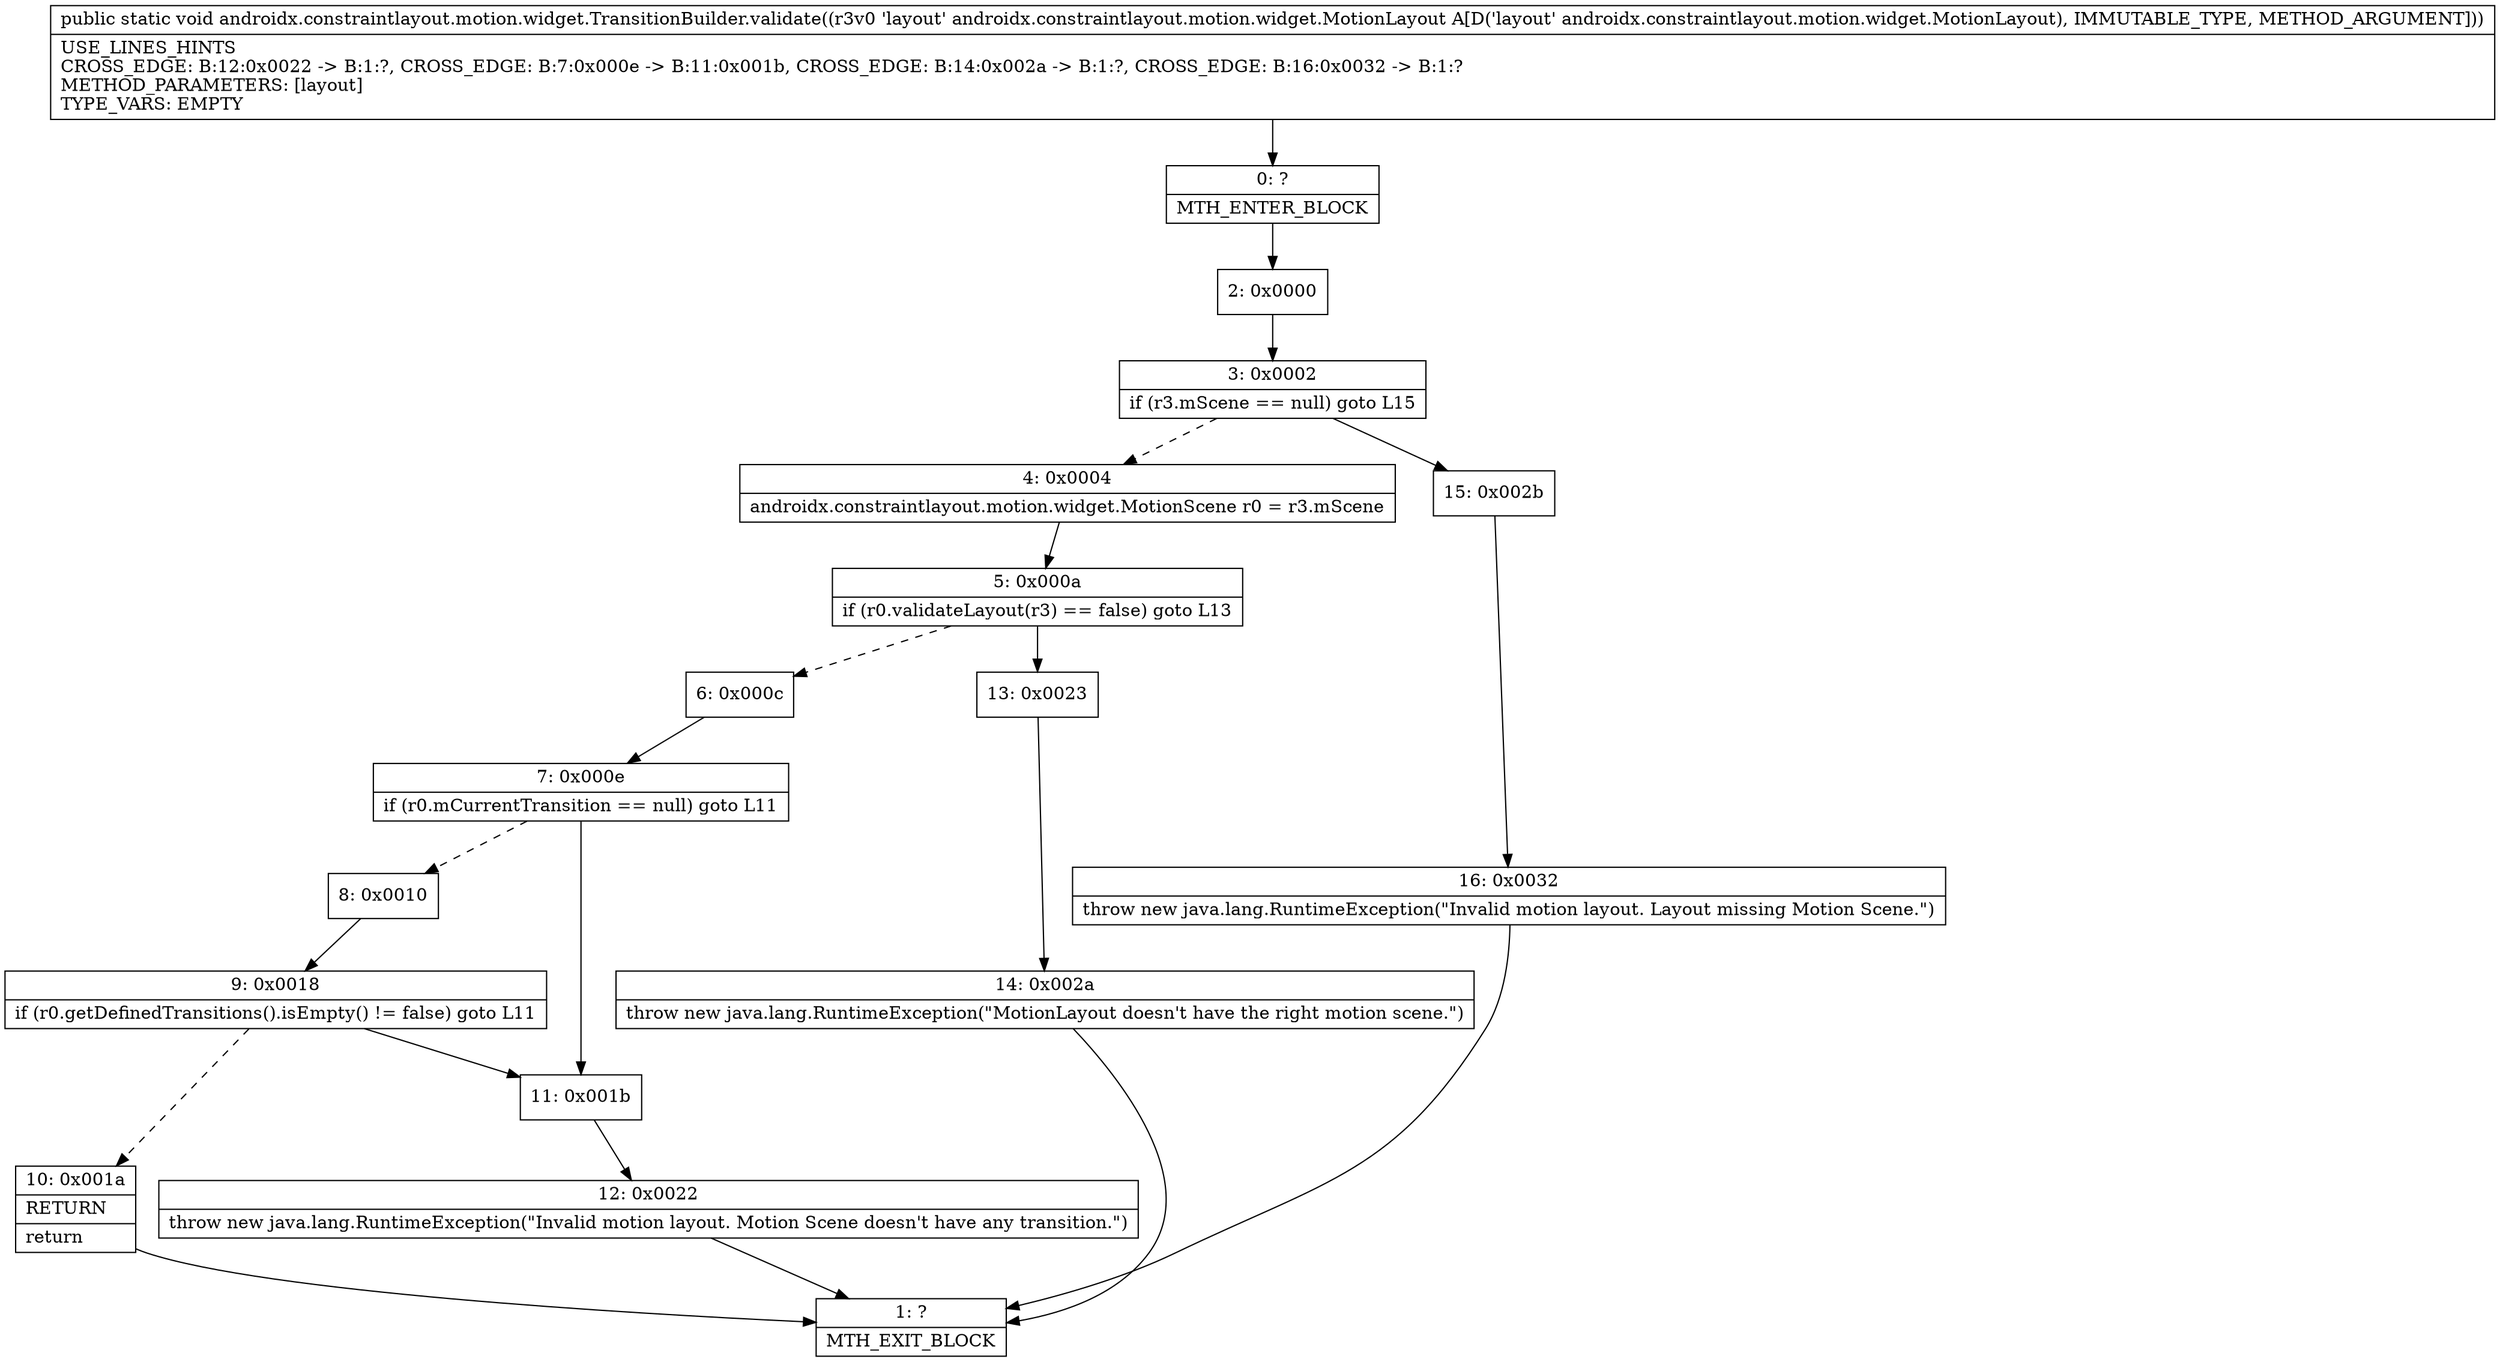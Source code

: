 digraph "CFG forandroidx.constraintlayout.motion.widget.TransitionBuilder.validate(Landroidx\/constraintlayout\/motion\/widget\/MotionLayout;)V" {
Node_0 [shape=record,label="{0\:\ ?|MTH_ENTER_BLOCK\l}"];
Node_2 [shape=record,label="{2\:\ 0x0000}"];
Node_3 [shape=record,label="{3\:\ 0x0002|if (r3.mScene == null) goto L15\l}"];
Node_4 [shape=record,label="{4\:\ 0x0004|androidx.constraintlayout.motion.widget.MotionScene r0 = r3.mScene\l}"];
Node_5 [shape=record,label="{5\:\ 0x000a|if (r0.validateLayout(r3) == false) goto L13\l}"];
Node_6 [shape=record,label="{6\:\ 0x000c}"];
Node_7 [shape=record,label="{7\:\ 0x000e|if (r0.mCurrentTransition == null) goto L11\l}"];
Node_8 [shape=record,label="{8\:\ 0x0010}"];
Node_9 [shape=record,label="{9\:\ 0x0018|if (r0.getDefinedTransitions().isEmpty() != false) goto L11\l}"];
Node_10 [shape=record,label="{10\:\ 0x001a|RETURN\l|return\l}"];
Node_1 [shape=record,label="{1\:\ ?|MTH_EXIT_BLOCK\l}"];
Node_11 [shape=record,label="{11\:\ 0x001b}"];
Node_12 [shape=record,label="{12\:\ 0x0022|throw new java.lang.RuntimeException(\"Invalid motion layout. Motion Scene doesn't have any transition.\")\l}"];
Node_13 [shape=record,label="{13\:\ 0x0023}"];
Node_14 [shape=record,label="{14\:\ 0x002a|throw new java.lang.RuntimeException(\"MotionLayout doesn't have the right motion scene.\")\l}"];
Node_15 [shape=record,label="{15\:\ 0x002b}"];
Node_16 [shape=record,label="{16\:\ 0x0032|throw new java.lang.RuntimeException(\"Invalid motion layout. Layout missing Motion Scene.\")\l}"];
MethodNode[shape=record,label="{public static void androidx.constraintlayout.motion.widget.TransitionBuilder.validate((r3v0 'layout' androidx.constraintlayout.motion.widget.MotionLayout A[D('layout' androidx.constraintlayout.motion.widget.MotionLayout), IMMUTABLE_TYPE, METHOD_ARGUMENT]))  | USE_LINES_HINTS\lCROSS_EDGE: B:12:0x0022 \-\> B:1:?, CROSS_EDGE: B:7:0x000e \-\> B:11:0x001b, CROSS_EDGE: B:14:0x002a \-\> B:1:?, CROSS_EDGE: B:16:0x0032 \-\> B:1:?\lMETHOD_PARAMETERS: [layout]\lTYPE_VARS: EMPTY\l}"];
MethodNode -> Node_0;Node_0 -> Node_2;
Node_2 -> Node_3;
Node_3 -> Node_4[style=dashed];
Node_3 -> Node_15;
Node_4 -> Node_5;
Node_5 -> Node_6[style=dashed];
Node_5 -> Node_13;
Node_6 -> Node_7;
Node_7 -> Node_8[style=dashed];
Node_7 -> Node_11;
Node_8 -> Node_9;
Node_9 -> Node_10[style=dashed];
Node_9 -> Node_11;
Node_10 -> Node_1;
Node_11 -> Node_12;
Node_12 -> Node_1;
Node_13 -> Node_14;
Node_14 -> Node_1;
Node_15 -> Node_16;
Node_16 -> Node_1;
}

